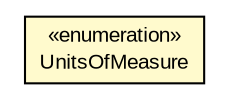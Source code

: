 #!/usr/local/bin/dot
#
# Class diagram 
# Generated by UMLGraph version R5_6-24-gf6e263 (http://www.umlgraph.org/)
#

digraph G {
	edge [fontname="arial",fontsize=10,labelfontname="arial",labelfontsize=10];
	node [fontname="arial",fontsize=10,shape=plaintext];
	nodesep=0.25;
	ranksep=0.5;
	// org.osmdroid.views.overlay.ScaleBarOverlay.UnitsOfMeasure
	c30469 [label=<<table title="org.osmdroid.views.overlay.ScaleBarOverlay.UnitsOfMeasure" border="0" cellborder="1" cellspacing="0" cellpadding="2" port="p" bgcolor="lemonChiffon" href="./ScaleBarOverlay.UnitsOfMeasure.html">
		<tr><td><table border="0" cellspacing="0" cellpadding="1">
<tr><td align="center" balign="center"> &#171;enumeration&#187; </td></tr>
<tr><td align="center" balign="center"> UnitsOfMeasure </td></tr>
		</table></td></tr>
		</table>>, URL="./ScaleBarOverlay.UnitsOfMeasure.html", fontname="arial", fontcolor="black", fontsize=10.0];
}

